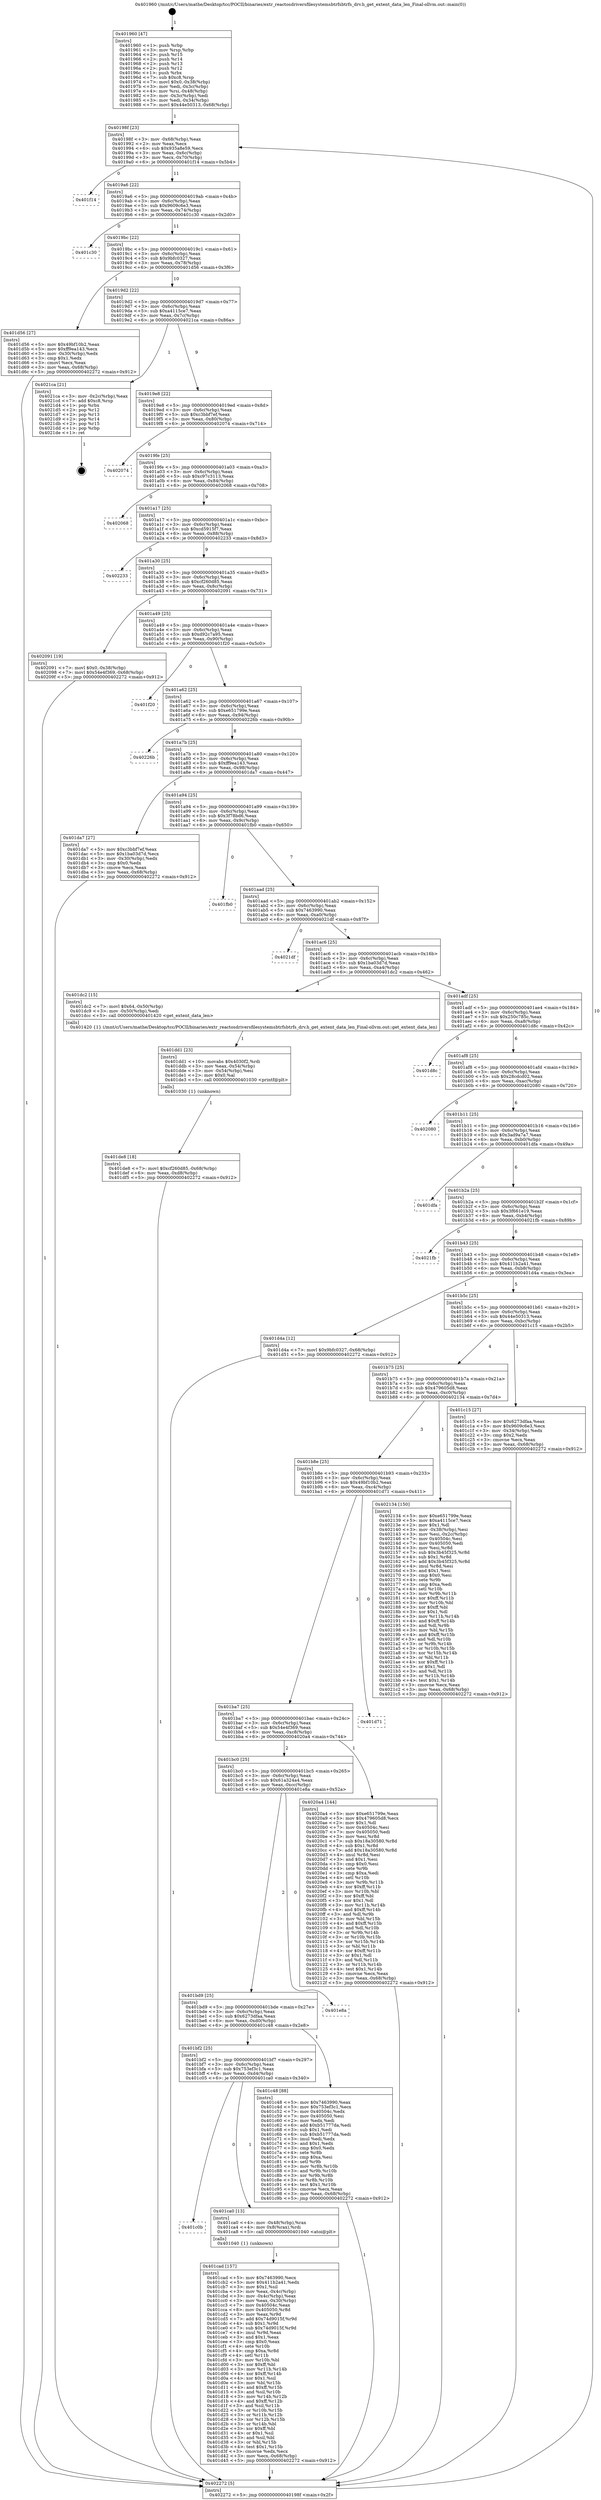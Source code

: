 digraph "0x401960" {
  label = "0x401960 (/mnt/c/Users/mathe/Desktop/tcc/POCII/binaries/extr_reactosdriversfilesystemsbtrfsbtrfs_drv.h_get_extent_data_len_Final-ollvm.out::main(0))"
  labelloc = "t"
  node[shape=record]

  Entry [label="",width=0.3,height=0.3,shape=circle,fillcolor=black,style=filled]
  "0x40198f" [label="{
     0x40198f [23]\l
     | [instrs]\l
     &nbsp;&nbsp;0x40198f \<+3\>: mov -0x68(%rbp),%eax\l
     &nbsp;&nbsp;0x401992 \<+2\>: mov %eax,%ecx\l
     &nbsp;&nbsp;0x401994 \<+6\>: sub $0x935a8e59,%ecx\l
     &nbsp;&nbsp;0x40199a \<+3\>: mov %eax,-0x6c(%rbp)\l
     &nbsp;&nbsp;0x40199d \<+3\>: mov %ecx,-0x70(%rbp)\l
     &nbsp;&nbsp;0x4019a0 \<+6\>: je 0000000000401f14 \<main+0x5b4\>\l
  }"]
  "0x401f14" [label="{
     0x401f14\l
  }", style=dashed]
  "0x4019a6" [label="{
     0x4019a6 [22]\l
     | [instrs]\l
     &nbsp;&nbsp;0x4019a6 \<+5\>: jmp 00000000004019ab \<main+0x4b\>\l
     &nbsp;&nbsp;0x4019ab \<+3\>: mov -0x6c(%rbp),%eax\l
     &nbsp;&nbsp;0x4019ae \<+5\>: sub $0x9609c6e3,%eax\l
     &nbsp;&nbsp;0x4019b3 \<+3\>: mov %eax,-0x74(%rbp)\l
     &nbsp;&nbsp;0x4019b6 \<+6\>: je 0000000000401c30 \<main+0x2d0\>\l
  }"]
  Exit [label="",width=0.3,height=0.3,shape=circle,fillcolor=black,style=filled,peripheries=2]
  "0x401c30" [label="{
     0x401c30\l
  }", style=dashed]
  "0x4019bc" [label="{
     0x4019bc [22]\l
     | [instrs]\l
     &nbsp;&nbsp;0x4019bc \<+5\>: jmp 00000000004019c1 \<main+0x61\>\l
     &nbsp;&nbsp;0x4019c1 \<+3\>: mov -0x6c(%rbp),%eax\l
     &nbsp;&nbsp;0x4019c4 \<+5\>: sub $0x9bfc0327,%eax\l
     &nbsp;&nbsp;0x4019c9 \<+3\>: mov %eax,-0x78(%rbp)\l
     &nbsp;&nbsp;0x4019cc \<+6\>: je 0000000000401d56 \<main+0x3f6\>\l
  }"]
  "0x401de8" [label="{
     0x401de8 [18]\l
     | [instrs]\l
     &nbsp;&nbsp;0x401de8 \<+7\>: movl $0xcf260d85,-0x68(%rbp)\l
     &nbsp;&nbsp;0x401def \<+6\>: mov %eax,-0xd8(%rbp)\l
     &nbsp;&nbsp;0x401df5 \<+5\>: jmp 0000000000402272 \<main+0x912\>\l
  }"]
  "0x401d56" [label="{
     0x401d56 [27]\l
     | [instrs]\l
     &nbsp;&nbsp;0x401d56 \<+5\>: mov $0x49bf10b2,%eax\l
     &nbsp;&nbsp;0x401d5b \<+5\>: mov $0xff9ea143,%ecx\l
     &nbsp;&nbsp;0x401d60 \<+3\>: mov -0x30(%rbp),%edx\l
     &nbsp;&nbsp;0x401d63 \<+3\>: cmp $0x1,%edx\l
     &nbsp;&nbsp;0x401d66 \<+3\>: cmovl %ecx,%eax\l
     &nbsp;&nbsp;0x401d69 \<+3\>: mov %eax,-0x68(%rbp)\l
     &nbsp;&nbsp;0x401d6c \<+5\>: jmp 0000000000402272 \<main+0x912\>\l
  }"]
  "0x4019d2" [label="{
     0x4019d2 [22]\l
     | [instrs]\l
     &nbsp;&nbsp;0x4019d2 \<+5\>: jmp 00000000004019d7 \<main+0x77\>\l
     &nbsp;&nbsp;0x4019d7 \<+3\>: mov -0x6c(%rbp),%eax\l
     &nbsp;&nbsp;0x4019da \<+5\>: sub $0xa4115ce7,%eax\l
     &nbsp;&nbsp;0x4019df \<+3\>: mov %eax,-0x7c(%rbp)\l
     &nbsp;&nbsp;0x4019e2 \<+6\>: je 00000000004021ca \<main+0x86a\>\l
  }"]
  "0x401dd1" [label="{
     0x401dd1 [23]\l
     | [instrs]\l
     &nbsp;&nbsp;0x401dd1 \<+10\>: movabs $0x4030f2,%rdi\l
     &nbsp;&nbsp;0x401ddb \<+3\>: mov %eax,-0x54(%rbp)\l
     &nbsp;&nbsp;0x401dde \<+3\>: mov -0x54(%rbp),%esi\l
     &nbsp;&nbsp;0x401de1 \<+2\>: mov $0x0,%al\l
     &nbsp;&nbsp;0x401de3 \<+5\>: call 0000000000401030 \<printf@plt\>\l
     | [calls]\l
     &nbsp;&nbsp;0x401030 \{1\} (unknown)\l
  }"]
  "0x4021ca" [label="{
     0x4021ca [21]\l
     | [instrs]\l
     &nbsp;&nbsp;0x4021ca \<+3\>: mov -0x2c(%rbp),%eax\l
     &nbsp;&nbsp;0x4021cd \<+7\>: add $0xc8,%rsp\l
     &nbsp;&nbsp;0x4021d4 \<+1\>: pop %rbx\l
     &nbsp;&nbsp;0x4021d5 \<+2\>: pop %r12\l
     &nbsp;&nbsp;0x4021d7 \<+2\>: pop %r13\l
     &nbsp;&nbsp;0x4021d9 \<+2\>: pop %r14\l
     &nbsp;&nbsp;0x4021db \<+2\>: pop %r15\l
     &nbsp;&nbsp;0x4021dd \<+1\>: pop %rbp\l
     &nbsp;&nbsp;0x4021de \<+1\>: ret\l
  }"]
  "0x4019e8" [label="{
     0x4019e8 [22]\l
     | [instrs]\l
     &nbsp;&nbsp;0x4019e8 \<+5\>: jmp 00000000004019ed \<main+0x8d\>\l
     &nbsp;&nbsp;0x4019ed \<+3\>: mov -0x6c(%rbp),%eax\l
     &nbsp;&nbsp;0x4019f0 \<+5\>: sub $0xc3bbf7ef,%eax\l
     &nbsp;&nbsp;0x4019f5 \<+3\>: mov %eax,-0x80(%rbp)\l
     &nbsp;&nbsp;0x4019f8 \<+6\>: je 0000000000402074 \<main+0x714\>\l
  }"]
  "0x401cad" [label="{
     0x401cad [157]\l
     | [instrs]\l
     &nbsp;&nbsp;0x401cad \<+5\>: mov $0x7463990,%ecx\l
     &nbsp;&nbsp;0x401cb2 \<+5\>: mov $0x411b2a41,%edx\l
     &nbsp;&nbsp;0x401cb7 \<+3\>: mov $0x1,%sil\l
     &nbsp;&nbsp;0x401cba \<+3\>: mov %eax,-0x4c(%rbp)\l
     &nbsp;&nbsp;0x401cbd \<+3\>: mov -0x4c(%rbp),%eax\l
     &nbsp;&nbsp;0x401cc0 \<+3\>: mov %eax,-0x30(%rbp)\l
     &nbsp;&nbsp;0x401cc3 \<+7\>: mov 0x40504c,%eax\l
     &nbsp;&nbsp;0x401cca \<+8\>: mov 0x405050,%r8d\l
     &nbsp;&nbsp;0x401cd2 \<+3\>: mov %eax,%r9d\l
     &nbsp;&nbsp;0x401cd5 \<+7\>: add $0x74d9015f,%r9d\l
     &nbsp;&nbsp;0x401cdc \<+4\>: sub $0x1,%r9d\l
     &nbsp;&nbsp;0x401ce0 \<+7\>: sub $0x74d9015f,%r9d\l
     &nbsp;&nbsp;0x401ce7 \<+4\>: imul %r9d,%eax\l
     &nbsp;&nbsp;0x401ceb \<+3\>: and $0x1,%eax\l
     &nbsp;&nbsp;0x401cee \<+3\>: cmp $0x0,%eax\l
     &nbsp;&nbsp;0x401cf1 \<+4\>: sete %r10b\l
     &nbsp;&nbsp;0x401cf5 \<+4\>: cmp $0xa,%r8d\l
     &nbsp;&nbsp;0x401cf9 \<+4\>: setl %r11b\l
     &nbsp;&nbsp;0x401cfd \<+3\>: mov %r10b,%bl\l
     &nbsp;&nbsp;0x401d00 \<+3\>: xor $0xff,%bl\l
     &nbsp;&nbsp;0x401d03 \<+3\>: mov %r11b,%r14b\l
     &nbsp;&nbsp;0x401d06 \<+4\>: xor $0xff,%r14b\l
     &nbsp;&nbsp;0x401d0a \<+4\>: xor $0x1,%sil\l
     &nbsp;&nbsp;0x401d0e \<+3\>: mov %bl,%r15b\l
     &nbsp;&nbsp;0x401d11 \<+4\>: and $0xff,%r15b\l
     &nbsp;&nbsp;0x401d15 \<+3\>: and %sil,%r10b\l
     &nbsp;&nbsp;0x401d18 \<+3\>: mov %r14b,%r12b\l
     &nbsp;&nbsp;0x401d1b \<+4\>: and $0xff,%r12b\l
     &nbsp;&nbsp;0x401d1f \<+3\>: and %sil,%r11b\l
     &nbsp;&nbsp;0x401d22 \<+3\>: or %r10b,%r15b\l
     &nbsp;&nbsp;0x401d25 \<+3\>: or %r11b,%r12b\l
     &nbsp;&nbsp;0x401d28 \<+3\>: xor %r12b,%r15b\l
     &nbsp;&nbsp;0x401d2b \<+3\>: or %r14b,%bl\l
     &nbsp;&nbsp;0x401d2e \<+3\>: xor $0xff,%bl\l
     &nbsp;&nbsp;0x401d31 \<+4\>: or $0x1,%sil\l
     &nbsp;&nbsp;0x401d35 \<+3\>: and %sil,%bl\l
     &nbsp;&nbsp;0x401d38 \<+3\>: or %bl,%r15b\l
     &nbsp;&nbsp;0x401d3b \<+4\>: test $0x1,%r15b\l
     &nbsp;&nbsp;0x401d3f \<+3\>: cmovne %edx,%ecx\l
     &nbsp;&nbsp;0x401d42 \<+3\>: mov %ecx,-0x68(%rbp)\l
     &nbsp;&nbsp;0x401d45 \<+5\>: jmp 0000000000402272 \<main+0x912\>\l
  }"]
  "0x402074" [label="{
     0x402074\l
  }", style=dashed]
  "0x4019fe" [label="{
     0x4019fe [25]\l
     | [instrs]\l
     &nbsp;&nbsp;0x4019fe \<+5\>: jmp 0000000000401a03 \<main+0xa3\>\l
     &nbsp;&nbsp;0x401a03 \<+3\>: mov -0x6c(%rbp),%eax\l
     &nbsp;&nbsp;0x401a06 \<+5\>: sub $0xc97c3113,%eax\l
     &nbsp;&nbsp;0x401a0b \<+6\>: mov %eax,-0x84(%rbp)\l
     &nbsp;&nbsp;0x401a11 \<+6\>: je 0000000000402068 \<main+0x708\>\l
  }"]
  "0x401c0b" [label="{
     0x401c0b\l
  }", style=dashed]
  "0x402068" [label="{
     0x402068\l
  }", style=dashed]
  "0x401a17" [label="{
     0x401a17 [25]\l
     | [instrs]\l
     &nbsp;&nbsp;0x401a17 \<+5\>: jmp 0000000000401a1c \<main+0xbc\>\l
     &nbsp;&nbsp;0x401a1c \<+3\>: mov -0x6c(%rbp),%eax\l
     &nbsp;&nbsp;0x401a1f \<+5\>: sub $0xcd5915f7,%eax\l
     &nbsp;&nbsp;0x401a24 \<+6\>: mov %eax,-0x88(%rbp)\l
     &nbsp;&nbsp;0x401a2a \<+6\>: je 0000000000402233 \<main+0x8d3\>\l
  }"]
  "0x401ca0" [label="{
     0x401ca0 [13]\l
     | [instrs]\l
     &nbsp;&nbsp;0x401ca0 \<+4\>: mov -0x48(%rbp),%rax\l
     &nbsp;&nbsp;0x401ca4 \<+4\>: mov 0x8(%rax),%rdi\l
     &nbsp;&nbsp;0x401ca8 \<+5\>: call 0000000000401040 \<atoi@plt\>\l
     | [calls]\l
     &nbsp;&nbsp;0x401040 \{1\} (unknown)\l
  }"]
  "0x402233" [label="{
     0x402233\l
  }", style=dashed]
  "0x401a30" [label="{
     0x401a30 [25]\l
     | [instrs]\l
     &nbsp;&nbsp;0x401a30 \<+5\>: jmp 0000000000401a35 \<main+0xd5\>\l
     &nbsp;&nbsp;0x401a35 \<+3\>: mov -0x6c(%rbp),%eax\l
     &nbsp;&nbsp;0x401a38 \<+5\>: sub $0xcf260d85,%eax\l
     &nbsp;&nbsp;0x401a3d \<+6\>: mov %eax,-0x8c(%rbp)\l
     &nbsp;&nbsp;0x401a43 \<+6\>: je 0000000000402091 \<main+0x731\>\l
  }"]
  "0x401bf2" [label="{
     0x401bf2 [25]\l
     | [instrs]\l
     &nbsp;&nbsp;0x401bf2 \<+5\>: jmp 0000000000401bf7 \<main+0x297\>\l
     &nbsp;&nbsp;0x401bf7 \<+3\>: mov -0x6c(%rbp),%eax\l
     &nbsp;&nbsp;0x401bfa \<+5\>: sub $0x753ef3c1,%eax\l
     &nbsp;&nbsp;0x401bff \<+6\>: mov %eax,-0xd4(%rbp)\l
     &nbsp;&nbsp;0x401c05 \<+6\>: je 0000000000401ca0 \<main+0x340\>\l
  }"]
  "0x402091" [label="{
     0x402091 [19]\l
     | [instrs]\l
     &nbsp;&nbsp;0x402091 \<+7\>: movl $0x0,-0x38(%rbp)\l
     &nbsp;&nbsp;0x402098 \<+7\>: movl $0x54e4f369,-0x68(%rbp)\l
     &nbsp;&nbsp;0x40209f \<+5\>: jmp 0000000000402272 \<main+0x912\>\l
  }"]
  "0x401a49" [label="{
     0x401a49 [25]\l
     | [instrs]\l
     &nbsp;&nbsp;0x401a49 \<+5\>: jmp 0000000000401a4e \<main+0xee\>\l
     &nbsp;&nbsp;0x401a4e \<+3\>: mov -0x6c(%rbp),%eax\l
     &nbsp;&nbsp;0x401a51 \<+5\>: sub $0xd92c7a95,%eax\l
     &nbsp;&nbsp;0x401a56 \<+6\>: mov %eax,-0x90(%rbp)\l
     &nbsp;&nbsp;0x401a5c \<+6\>: je 0000000000401f20 \<main+0x5c0\>\l
  }"]
  "0x401c48" [label="{
     0x401c48 [88]\l
     | [instrs]\l
     &nbsp;&nbsp;0x401c48 \<+5\>: mov $0x7463990,%eax\l
     &nbsp;&nbsp;0x401c4d \<+5\>: mov $0x753ef3c1,%ecx\l
     &nbsp;&nbsp;0x401c52 \<+7\>: mov 0x40504c,%edx\l
     &nbsp;&nbsp;0x401c59 \<+7\>: mov 0x405050,%esi\l
     &nbsp;&nbsp;0x401c60 \<+2\>: mov %edx,%edi\l
     &nbsp;&nbsp;0x401c62 \<+6\>: add $0xb51777da,%edi\l
     &nbsp;&nbsp;0x401c68 \<+3\>: sub $0x1,%edi\l
     &nbsp;&nbsp;0x401c6b \<+6\>: sub $0xb51777da,%edi\l
     &nbsp;&nbsp;0x401c71 \<+3\>: imul %edi,%edx\l
     &nbsp;&nbsp;0x401c74 \<+3\>: and $0x1,%edx\l
     &nbsp;&nbsp;0x401c77 \<+3\>: cmp $0x0,%edx\l
     &nbsp;&nbsp;0x401c7a \<+4\>: sete %r8b\l
     &nbsp;&nbsp;0x401c7e \<+3\>: cmp $0xa,%esi\l
     &nbsp;&nbsp;0x401c81 \<+4\>: setl %r9b\l
     &nbsp;&nbsp;0x401c85 \<+3\>: mov %r8b,%r10b\l
     &nbsp;&nbsp;0x401c88 \<+3\>: and %r9b,%r10b\l
     &nbsp;&nbsp;0x401c8b \<+3\>: xor %r9b,%r8b\l
     &nbsp;&nbsp;0x401c8e \<+3\>: or %r8b,%r10b\l
     &nbsp;&nbsp;0x401c91 \<+4\>: test $0x1,%r10b\l
     &nbsp;&nbsp;0x401c95 \<+3\>: cmovne %ecx,%eax\l
     &nbsp;&nbsp;0x401c98 \<+3\>: mov %eax,-0x68(%rbp)\l
     &nbsp;&nbsp;0x401c9b \<+5\>: jmp 0000000000402272 \<main+0x912\>\l
  }"]
  "0x401f20" [label="{
     0x401f20\l
  }", style=dashed]
  "0x401a62" [label="{
     0x401a62 [25]\l
     | [instrs]\l
     &nbsp;&nbsp;0x401a62 \<+5\>: jmp 0000000000401a67 \<main+0x107\>\l
     &nbsp;&nbsp;0x401a67 \<+3\>: mov -0x6c(%rbp),%eax\l
     &nbsp;&nbsp;0x401a6a \<+5\>: sub $0xe651799e,%eax\l
     &nbsp;&nbsp;0x401a6f \<+6\>: mov %eax,-0x94(%rbp)\l
     &nbsp;&nbsp;0x401a75 \<+6\>: je 000000000040226b \<main+0x90b\>\l
  }"]
  "0x401bd9" [label="{
     0x401bd9 [25]\l
     | [instrs]\l
     &nbsp;&nbsp;0x401bd9 \<+5\>: jmp 0000000000401bde \<main+0x27e\>\l
     &nbsp;&nbsp;0x401bde \<+3\>: mov -0x6c(%rbp),%eax\l
     &nbsp;&nbsp;0x401be1 \<+5\>: sub $0x6273dfaa,%eax\l
     &nbsp;&nbsp;0x401be6 \<+6\>: mov %eax,-0xd0(%rbp)\l
     &nbsp;&nbsp;0x401bec \<+6\>: je 0000000000401c48 \<main+0x2e8\>\l
  }"]
  "0x40226b" [label="{
     0x40226b\l
  }", style=dashed]
  "0x401a7b" [label="{
     0x401a7b [25]\l
     | [instrs]\l
     &nbsp;&nbsp;0x401a7b \<+5\>: jmp 0000000000401a80 \<main+0x120\>\l
     &nbsp;&nbsp;0x401a80 \<+3\>: mov -0x6c(%rbp),%eax\l
     &nbsp;&nbsp;0x401a83 \<+5\>: sub $0xff9ea143,%eax\l
     &nbsp;&nbsp;0x401a88 \<+6\>: mov %eax,-0x98(%rbp)\l
     &nbsp;&nbsp;0x401a8e \<+6\>: je 0000000000401da7 \<main+0x447\>\l
  }"]
  "0x401e8a" [label="{
     0x401e8a\l
  }", style=dashed]
  "0x401da7" [label="{
     0x401da7 [27]\l
     | [instrs]\l
     &nbsp;&nbsp;0x401da7 \<+5\>: mov $0xc3bbf7ef,%eax\l
     &nbsp;&nbsp;0x401dac \<+5\>: mov $0x1ba03d7d,%ecx\l
     &nbsp;&nbsp;0x401db1 \<+3\>: mov -0x30(%rbp),%edx\l
     &nbsp;&nbsp;0x401db4 \<+3\>: cmp $0x0,%edx\l
     &nbsp;&nbsp;0x401db7 \<+3\>: cmove %ecx,%eax\l
     &nbsp;&nbsp;0x401dba \<+3\>: mov %eax,-0x68(%rbp)\l
     &nbsp;&nbsp;0x401dbd \<+5\>: jmp 0000000000402272 \<main+0x912\>\l
  }"]
  "0x401a94" [label="{
     0x401a94 [25]\l
     | [instrs]\l
     &nbsp;&nbsp;0x401a94 \<+5\>: jmp 0000000000401a99 \<main+0x139\>\l
     &nbsp;&nbsp;0x401a99 \<+3\>: mov -0x6c(%rbp),%eax\l
     &nbsp;&nbsp;0x401a9c \<+5\>: sub $0x3f78bd6,%eax\l
     &nbsp;&nbsp;0x401aa1 \<+6\>: mov %eax,-0x9c(%rbp)\l
     &nbsp;&nbsp;0x401aa7 \<+6\>: je 0000000000401fb0 \<main+0x650\>\l
  }"]
  "0x401bc0" [label="{
     0x401bc0 [25]\l
     | [instrs]\l
     &nbsp;&nbsp;0x401bc0 \<+5\>: jmp 0000000000401bc5 \<main+0x265\>\l
     &nbsp;&nbsp;0x401bc5 \<+3\>: mov -0x6c(%rbp),%eax\l
     &nbsp;&nbsp;0x401bc8 \<+5\>: sub $0x61a324a4,%eax\l
     &nbsp;&nbsp;0x401bcd \<+6\>: mov %eax,-0xcc(%rbp)\l
     &nbsp;&nbsp;0x401bd3 \<+6\>: je 0000000000401e8a \<main+0x52a\>\l
  }"]
  "0x401fb0" [label="{
     0x401fb0\l
  }", style=dashed]
  "0x401aad" [label="{
     0x401aad [25]\l
     | [instrs]\l
     &nbsp;&nbsp;0x401aad \<+5\>: jmp 0000000000401ab2 \<main+0x152\>\l
     &nbsp;&nbsp;0x401ab2 \<+3\>: mov -0x6c(%rbp),%eax\l
     &nbsp;&nbsp;0x401ab5 \<+5\>: sub $0x7463990,%eax\l
     &nbsp;&nbsp;0x401aba \<+6\>: mov %eax,-0xa0(%rbp)\l
     &nbsp;&nbsp;0x401ac0 \<+6\>: je 00000000004021df \<main+0x87f\>\l
  }"]
  "0x4020a4" [label="{
     0x4020a4 [144]\l
     | [instrs]\l
     &nbsp;&nbsp;0x4020a4 \<+5\>: mov $0xe651799e,%eax\l
     &nbsp;&nbsp;0x4020a9 \<+5\>: mov $0x479605d8,%ecx\l
     &nbsp;&nbsp;0x4020ae \<+2\>: mov $0x1,%dl\l
     &nbsp;&nbsp;0x4020b0 \<+7\>: mov 0x40504c,%esi\l
     &nbsp;&nbsp;0x4020b7 \<+7\>: mov 0x405050,%edi\l
     &nbsp;&nbsp;0x4020be \<+3\>: mov %esi,%r8d\l
     &nbsp;&nbsp;0x4020c1 \<+7\>: sub $0x18a30580,%r8d\l
     &nbsp;&nbsp;0x4020c8 \<+4\>: sub $0x1,%r8d\l
     &nbsp;&nbsp;0x4020cc \<+7\>: add $0x18a30580,%r8d\l
     &nbsp;&nbsp;0x4020d3 \<+4\>: imul %r8d,%esi\l
     &nbsp;&nbsp;0x4020d7 \<+3\>: and $0x1,%esi\l
     &nbsp;&nbsp;0x4020da \<+3\>: cmp $0x0,%esi\l
     &nbsp;&nbsp;0x4020dd \<+4\>: sete %r9b\l
     &nbsp;&nbsp;0x4020e1 \<+3\>: cmp $0xa,%edi\l
     &nbsp;&nbsp;0x4020e4 \<+4\>: setl %r10b\l
     &nbsp;&nbsp;0x4020e8 \<+3\>: mov %r9b,%r11b\l
     &nbsp;&nbsp;0x4020eb \<+4\>: xor $0xff,%r11b\l
     &nbsp;&nbsp;0x4020ef \<+3\>: mov %r10b,%bl\l
     &nbsp;&nbsp;0x4020f2 \<+3\>: xor $0xff,%bl\l
     &nbsp;&nbsp;0x4020f5 \<+3\>: xor $0x1,%dl\l
     &nbsp;&nbsp;0x4020f8 \<+3\>: mov %r11b,%r14b\l
     &nbsp;&nbsp;0x4020fb \<+4\>: and $0xff,%r14b\l
     &nbsp;&nbsp;0x4020ff \<+3\>: and %dl,%r9b\l
     &nbsp;&nbsp;0x402102 \<+3\>: mov %bl,%r15b\l
     &nbsp;&nbsp;0x402105 \<+4\>: and $0xff,%r15b\l
     &nbsp;&nbsp;0x402109 \<+3\>: and %dl,%r10b\l
     &nbsp;&nbsp;0x40210c \<+3\>: or %r9b,%r14b\l
     &nbsp;&nbsp;0x40210f \<+3\>: or %r10b,%r15b\l
     &nbsp;&nbsp;0x402112 \<+3\>: xor %r15b,%r14b\l
     &nbsp;&nbsp;0x402115 \<+3\>: or %bl,%r11b\l
     &nbsp;&nbsp;0x402118 \<+4\>: xor $0xff,%r11b\l
     &nbsp;&nbsp;0x40211c \<+3\>: or $0x1,%dl\l
     &nbsp;&nbsp;0x40211f \<+3\>: and %dl,%r11b\l
     &nbsp;&nbsp;0x402122 \<+3\>: or %r11b,%r14b\l
     &nbsp;&nbsp;0x402125 \<+4\>: test $0x1,%r14b\l
     &nbsp;&nbsp;0x402129 \<+3\>: cmovne %ecx,%eax\l
     &nbsp;&nbsp;0x40212c \<+3\>: mov %eax,-0x68(%rbp)\l
     &nbsp;&nbsp;0x40212f \<+5\>: jmp 0000000000402272 \<main+0x912\>\l
  }"]
  "0x4021df" [label="{
     0x4021df\l
  }", style=dashed]
  "0x401ac6" [label="{
     0x401ac6 [25]\l
     | [instrs]\l
     &nbsp;&nbsp;0x401ac6 \<+5\>: jmp 0000000000401acb \<main+0x16b\>\l
     &nbsp;&nbsp;0x401acb \<+3\>: mov -0x6c(%rbp),%eax\l
     &nbsp;&nbsp;0x401ace \<+5\>: sub $0x1ba03d7d,%eax\l
     &nbsp;&nbsp;0x401ad3 \<+6\>: mov %eax,-0xa4(%rbp)\l
     &nbsp;&nbsp;0x401ad9 \<+6\>: je 0000000000401dc2 \<main+0x462\>\l
  }"]
  "0x401ba7" [label="{
     0x401ba7 [25]\l
     | [instrs]\l
     &nbsp;&nbsp;0x401ba7 \<+5\>: jmp 0000000000401bac \<main+0x24c\>\l
     &nbsp;&nbsp;0x401bac \<+3\>: mov -0x6c(%rbp),%eax\l
     &nbsp;&nbsp;0x401baf \<+5\>: sub $0x54e4f369,%eax\l
     &nbsp;&nbsp;0x401bb4 \<+6\>: mov %eax,-0xc8(%rbp)\l
     &nbsp;&nbsp;0x401bba \<+6\>: je 00000000004020a4 \<main+0x744\>\l
  }"]
  "0x401dc2" [label="{
     0x401dc2 [15]\l
     | [instrs]\l
     &nbsp;&nbsp;0x401dc2 \<+7\>: movl $0x64,-0x50(%rbp)\l
     &nbsp;&nbsp;0x401dc9 \<+3\>: mov -0x50(%rbp),%edi\l
     &nbsp;&nbsp;0x401dcc \<+5\>: call 0000000000401420 \<get_extent_data_len\>\l
     | [calls]\l
     &nbsp;&nbsp;0x401420 \{1\} (/mnt/c/Users/mathe/Desktop/tcc/POCII/binaries/extr_reactosdriversfilesystemsbtrfsbtrfs_drv.h_get_extent_data_len_Final-ollvm.out::get_extent_data_len)\l
  }"]
  "0x401adf" [label="{
     0x401adf [25]\l
     | [instrs]\l
     &nbsp;&nbsp;0x401adf \<+5\>: jmp 0000000000401ae4 \<main+0x184\>\l
     &nbsp;&nbsp;0x401ae4 \<+3\>: mov -0x6c(%rbp),%eax\l
     &nbsp;&nbsp;0x401ae7 \<+5\>: sub $0x250c785c,%eax\l
     &nbsp;&nbsp;0x401aec \<+6\>: mov %eax,-0xa8(%rbp)\l
     &nbsp;&nbsp;0x401af2 \<+6\>: je 0000000000401d8c \<main+0x42c\>\l
  }"]
  "0x401d71" [label="{
     0x401d71\l
  }", style=dashed]
  "0x401d8c" [label="{
     0x401d8c\l
  }", style=dashed]
  "0x401af8" [label="{
     0x401af8 [25]\l
     | [instrs]\l
     &nbsp;&nbsp;0x401af8 \<+5\>: jmp 0000000000401afd \<main+0x19d\>\l
     &nbsp;&nbsp;0x401afd \<+3\>: mov -0x6c(%rbp),%eax\l
     &nbsp;&nbsp;0x401b00 \<+5\>: sub $0x28cdcd02,%eax\l
     &nbsp;&nbsp;0x401b05 \<+6\>: mov %eax,-0xac(%rbp)\l
     &nbsp;&nbsp;0x401b0b \<+6\>: je 0000000000402080 \<main+0x720\>\l
  }"]
  "0x401b8e" [label="{
     0x401b8e [25]\l
     | [instrs]\l
     &nbsp;&nbsp;0x401b8e \<+5\>: jmp 0000000000401b93 \<main+0x233\>\l
     &nbsp;&nbsp;0x401b93 \<+3\>: mov -0x6c(%rbp),%eax\l
     &nbsp;&nbsp;0x401b96 \<+5\>: sub $0x49bf10b2,%eax\l
     &nbsp;&nbsp;0x401b9b \<+6\>: mov %eax,-0xc4(%rbp)\l
     &nbsp;&nbsp;0x401ba1 \<+6\>: je 0000000000401d71 \<main+0x411\>\l
  }"]
  "0x402080" [label="{
     0x402080\l
  }", style=dashed]
  "0x401b11" [label="{
     0x401b11 [25]\l
     | [instrs]\l
     &nbsp;&nbsp;0x401b11 \<+5\>: jmp 0000000000401b16 \<main+0x1b6\>\l
     &nbsp;&nbsp;0x401b16 \<+3\>: mov -0x6c(%rbp),%eax\l
     &nbsp;&nbsp;0x401b19 \<+5\>: sub $0x3ad9a7a7,%eax\l
     &nbsp;&nbsp;0x401b1e \<+6\>: mov %eax,-0xb0(%rbp)\l
     &nbsp;&nbsp;0x401b24 \<+6\>: je 0000000000401dfa \<main+0x49a\>\l
  }"]
  "0x402134" [label="{
     0x402134 [150]\l
     | [instrs]\l
     &nbsp;&nbsp;0x402134 \<+5\>: mov $0xe651799e,%eax\l
     &nbsp;&nbsp;0x402139 \<+5\>: mov $0xa4115ce7,%ecx\l
     &nbsp;&nbsp;0x40213e \<+2\>: mov $0x1,%dl\l
     &nbsp;&nbsp;0x402140 \<+3\>: mov -0x38(%rbp),%esi\l
     &nbsp;&nbsp;0x402143 \<+3\>: mov %esi,-0x2c(%rbp)\l
     &nbsp;&nbsp;0x402146 \<+7\>: mov 0x40504c,%esi\l
     &nbsp;&nbsp;0x40214d \<+7\>: mov 0x405050,%edi\l
     &nbsp;&nbsp;0x402154 \<+3\>: mov %esi,%r8d\l
     &nbsp;&nbsp;0x402157 \<+7\>: sub $0x3b45f325,%r8d\l
     &nbsp;&nbsp;0x40215e \<+4\>: sub $0x1,%r8d\l
     &nbsp;&nbsp;0x402162 \<+7\>: add $0x3b45f325,%r8d\l
     &nbsp;&nbsp;0x402169 \<+4\>: imul %r8d,%esi\l
     &nbsp;&nbsp;0x40216d \<+3\>: and $0x1,%esi\l
     &nbsp;&nbsp;0x402170 \<+3\>: cmp $0x0,%esi\l
     &nbsp;&nbsp;0x402173 \<+4\>: sete %r9b\l
     &nbsp;&nbsp;0x402177 \<+3\>: cmp $0xa,%edi\l
     &nbsp;&nbsp;0x40217a \<+4\>: setl %r10b\l
     &nbsp;&nbsp;0x40217e \<+3\>: mov %r9b,%r11b\l
     &nbsp;&nbsp;0x402181 \<+4\>: xor $0xff,%r11b\l
     &nbsp;&nbsp;0x402185 \<+3\>: mov %r10b,%bl\l
     &nbsp;&nbsp;0x402188 \<+3\>: xor $0xff,%bl\l
     &nbsp;&nbsp;0x40218b \<+3\>: xor $0x1,%dl\l
     &nbsp;&nbsp;0x40218e \<+3\>: mov %r11b,%r14b\l
     &nbsp;&nbsp;0x402191 \<+4\>: and $0xff,%r14b\l
     &nbsp;&nbsp;0x402195 \<+3\>: and %dl,%r9b\l
     &nbsp;&nbsp;0x402198 \<+3\>: mov %bl,%r15b\l
     &nbsp;&nbsp;0x40219b \<+4\>: and $0xff,%r15b\l
     &nbsp;&nbsp;0x40219f \<+3\>: and %dl,%r10b\l
     &nbsp;&nbsp;0x4021a2 \<+3\>: or %r9b,%r14b\l
     &nbsp;&nbsp;0x4021a5 \<+3\>: or %r10b,%r15b\l
     &nbsp;&nbsp;0x4021a8 \<+3\>: xor %r15b,%r14b\l
     &nbsp;&nbsp;0x4021ab \<+3\>: or %bl,%r11b\l
     &nbsp;&nbsp;0x4021ae \<+4\>: xor $0xff,%r11b\l
     &nbsp;&nbsp;0x4021b2 \<+3\>: or $0x1,%dl\l
     &nbsp;&nbsp;0x4021b5 \<+3\>: and %dl,%r11b\l
     &nbsp;&nbsp;0x4021b8 \<+3\>: or %r11b,%r14b\l
     &nbsp;&nbsp;0x4021bb \<+4\>: test $0x1,%r14b\l
     &nbsp;&nbsp;0x4021bf \<+3\>: cmovne %ecx,%eax\l
     &nbsp;&nbsp;0x4021c2 \<+3\>: mov %eax,-0x68(%rbp)\l
     &nbsp;&nbsp;0x4021c5 \<+5\>: jmp 0000000000402272 \<main+0x912\>\l
  }"]
  "0x401dfa" [label="{
     0x401dfa\l
  }", style=dashed]
  "0x401b2a" [label="{
     0x401b2a [25]\l
     | [instrs]\l
     &nbsp;&nbsp;0x401b2a \<+5\>: jmp 0000000000401b2f \<main+0x1cf\>\l
     &nbsp;&nbsp;0x401b2f \<+3\>: mov -0x6c(%rbp),%eax\l
     &nbsp;&nbsp;0x401b32 \<+5\>: sub $0x3f661e19,%eax\l
     &nbsp;&nbsp;0x401b37 \<+6\>: mov %eax,-0xb4(%rbp)\l
     &nbsp;&nbsp;0x401b3d \<+6\>: je 00000000004021fb \<main+0x89b\>\l
  }"]
  "0x401960" [label="{
     0x401960 [47]\l
     | [instrs]\l
     &nbsp;&nbsp;0x401960 \<+1\>: push %rbp\l
     &nbsp;&nbsp;0x401961 \<+3\>: mov %rsp,%rbp\l
     &nbsp;&nbsp;0x401964 \<+2\>: push %r15\l
     &nbsp;&nbsp;0x401966 \<+2\>: push %r14\l
     &nbsp;&nbsp;0x401968 \<+2\>: push %r13\l
     &nbsp;&nbsp;0x40196a \<+2\>: push %r12\l
     &nbsp;&nbsp;0x40196c \<+1\>: push %rbx\l
     &nbsp;&nbsp;0x40196d \<+7\>: sub $0xc8,%rsp\l
     &nbsp;&nbsp;0x401974 \<+7\>: movl $0x0,-0x38(%rbp)\l
     &nbsp;&nbsp;0x40197b \<+3\>: mov %edi,-0x3c(%rbp)\l
     &nbsp;&nbsp;0x40197e \<+4\>: mov %rsi,-0x48(%rbp)\l
     &nbsp;&nbsp;0x401982 \<+3\>: mov -0x3c(%rbp),%edi\l
     &nbsp;&nbsp;0x401985 \<+3\>: mov %edi,-0x34(%rbp)\l
     &nbsp;&nbsp;0x401988 \<+7\>: movl $0x44e50313,-0x68(%rbp)\l
  }"]
  "0x4021fb" [label="{
     0x4021fb\l
  }", style=dashed]
  "0x401b43" [label="{
     0x401b43 [25]\l
     | [instrs]\l
     &nbsp;&nbsp;0x401b43 \<+5\>: jmp 0000000000401b48 \<main+0x1e8\>\l
     &nbsp;&nbsp;0x401b48 \<+3\>: mov -0x6c(%rbp),%eax\l
     &nbsp;&nbsp;0x401b4b \<+5\>: sub $0x411b2a41,%eax\l
     &nbsp;&nbsp;0x401b50 \<+6\>: mov %eax,-0xb8(%rbp)\l
     &nbsp;&nbsp;0x401b56 \<+6\>: je 0000000000401d4a \<main+0x3ea\>\l
  }"]
  "0x402272" [label="{
     0x402272 [5]\l
     | [instrs]\l
     &nbsp;&nbsp;0x402272 \<+5\>: jmp 000000000040198f \<main+0x2f\>\l
  }"]
  "0x401d4a" [label="{
     0x401d4a [12]\l
     | [instrs]\l
     &nbsp;&nbsp;0x401d4a \<+7\>: movl $0x9bfc0327,-0x68(%rbp)\l
     &nbsp;&nbsp;0x401d51 \<+5\>: jmp 0000000000402272 \<main+0x912\>\l
  }"]
  "0x401b5c" [label="{
     0x401b5c [25]\l
     | [instrs]\l
     &nbsp;&nbsp;0x401b5c \<+5\>: jmp 0000000000401b61 \<main+0x201\>\l
     &nbsp;&nbsp;0x401b61 \<+3\>: mov -0x6c(%rbp),%eax\l
     &nbsp;&nbsp;0x401b64 \<+5\>: sub $0x44e50313,%eax\l
     &nbsp;&nbsp;0x401b69 \<+6\>: mov %eax,-0xbc(%rbp)\l
     &nbsp;&nbsp;0x401b6f \<+6\>: je 0000000000401c15 \<main+0x2b5\>\l
  }"]
  "0x401b75" [label="{
     0x401b75 [25]\l
     | [instrs]\l
     &nbsp;&nbsp;0x401b75 \<+5\>: jmp 0000000000401b7a \<main+0x21a\>\l
     &nbsp;&nbsp;0x401b7a \<+3\>: mov -0x6c(%rbp),%eax\l
     &nbsp;&nbsp;0x401b7d \<+5\>: sub $0x479605d8,%eax\l
     &nbsp;&nbsp;0x401b82 \<+6\>: mov %eax,-0xc0(%rbp)\l
     &nbsp;&nbsp;0x401b88 \<+6\>: je 0000000000402134 \<main+0x7d4\>\l
  }"]
  "0x401c15" [label="{
     0x401c15 [27]\l
     | [instrs]\l
     &nbsp;&nbsp;0x401c15 \<+5\>: mov $0x6273dfaa,%eax\l
     &nbsp;&nbsp;0x401c1a \<+5\>: mov $0x9609c6e3,%ecx\l
     &nbsp;&nbsp;0x401c1f \<+3\>: mov -0x34(%rbp),%edx\l
     &nbsp;&nbsp;0x401c22 \<+3\>: cmp $0x2,%edx\l
     &nbsp;&nbsp;0x401c25 \<+3\>: cmovne %ecx,%eax\l
     &nbsp;&nbsp;0x401c28 \<+3\>: mov %eax,-0x68(%rbp)\l
     &nbsp;&nbsp;0x401c2b \<+5\>: jmp 0000000000402272 \<main+0x912\>\l
  }"]
  Entry -> "0x401960" [label=" 1"]
  "0x40198f" -> "0x401f14" [label=" 0"]
  "0x40198f" -> "0x4019a6" [label=" 11"]
  "0x4021ca" -> Exit [label=" 1"]
  "0x4019a6" -> "0x401c30" [label=" 0"]
  "0x4019a6" -> "0x4019bc" [label=" 11"]
  "0x402134" -> "0x402272" [label=" 1"]
  "0x4019bc" -> "0x401d56" [label=" 1"]
  "0x4019bc" -> "0x4019d2" [label=" 10"]
  "0x4020a4" -> "0x402272" [label=" 1"]
  "0x4019d2" -> "0x4021ca" [label=" 1"]
  "0x4019d2" -> "0x4019e8" [label=" 9"]
  "0x402091" -> "0x402272" [label=" 1"]
  "0x4019e8" -> "0x402074" [label=" 0"]
  "0x4019e8" -> "0x4019fe" [label=" 9"]
  "0x401de8" -> "0x402272" [label=" 1"]
  "0x4019fe" -> "0x402068" [label=" 0"]
  "0x4019fe" -> "0x401a17" [label=" 9"]
  "0x401dd1" -> "0x401de8" [label=" 1"]
  "0x401a17" -> "0x402233" [label=" 0"]
  "0x401a17" -> "0x401a30" [label=" 9"]
  "0x401dc2" -> "0x401dd1" [label=" 1"]
  "0x401a30" -> "0x402091" [label=" 1"]
  "0x401a30" -> "0x401a49" [label=" 8"]
  "0x401d56" -> "0x402272" [label=" 1"]
  "0x401a49" -> "0x401f20" [label=" 0"]
  "0x401a49" -> "0x401a62" [label=" 8"]
  "0x401d4a" -> "0x402272" [label=" 1"]
  "0x401a62" -> "0x40226b" [label=" 0"]
  "0x401a62" -> "0x401a7b" [label=" 8"]
  "0x401ca0" -> "0x401cad" [label=" 1"]
  "0x401a7b" -> "0x401da7" [label=" 1"]
  "0x401a7b" -> "0x401a94" [label=" 7"]
  "0x401bf2" -> "0x401c0b" [label=" 0"]
  "0x401a94" -> "0x401fb0" [label=" 0"]
  "0x401a94" -> "0x401aad" [label=" 7"]
  "0x401da7" -> "0x402272" [label=" 1"]
  "0x401aad" -> "0x4021df" [label=" 0"]
  "0x401aad" -> "0x401ac6" [label=" 7"]
  "0x401c48" -> "0x402272" [label=" 1"]
  "0x401ac6" -> "0x401dc2" [label=" 1"]
  "0x401ac6" -> "0x401adf" [label=" 6"]
  "0x401bd9" -> "0x401c48" [label=" 1"]
  "0x401adf" -> "0x401d8c" [label=" 0"]
  "0x401adf" -> "0x401af8" [label=" 6"]
  "0x401cad" -> "0x402272" [label=" 1"]
  "0x401af8" -> "0x402080" [label=" 0"]
  "0x401af8" -> "0x401b11" [label=" 6"]
  "0x401bc0" -> "0x401e8a" [label=" 0"]
  "0x401b11" -> "0x401dfa" [label=" 0"]
  "0x401b11" -> "0x401b2a" [label=" 6"]
  "0x401bf2" -> "0x401ca0" [label=" 1"]
  "0x401b2a" -> "0x4021fb" [label=" 0"]
  "0x401b2a" -> "0x401b43" [label=" 6"]
  "0x401ba7" -> "0x4020a4" [label=" 1"]
  "0x401b43" -> "0x401d4a" [label=" 1"]
  "0x401b43" -> "0x401b5c" [label=" 5"]
  "0x401bd9" -> "0x401bf2" [label=" 1"]
  "0x401b5c" -> "0x401c15" [label=" 1"]
  "0x401b5c" -> "0x401b75" [label=" 4"]
  "0x401c15" -> "0x402272" [label=" 1"]
  "0x401960" -> "0x40198f" [label=" 1"]
  "0x402272" -> "0x40198f" [label=" 10"]
  "0x401ba7" -> "0x401bc0" [label=" 2"]
  "0x401b75" -> "0x402134" [label=" 1"]
  "0x401b75" -> "0x401b8e" [label=" 3"]
  "0x401bc0" -> "0x401bd9" [label=" 2"]
  "0x401b8e" -> "0x401d71" [label=" 0"]
  "0x401b8e" -> "0x401ba7" [label=" 3"]
}
